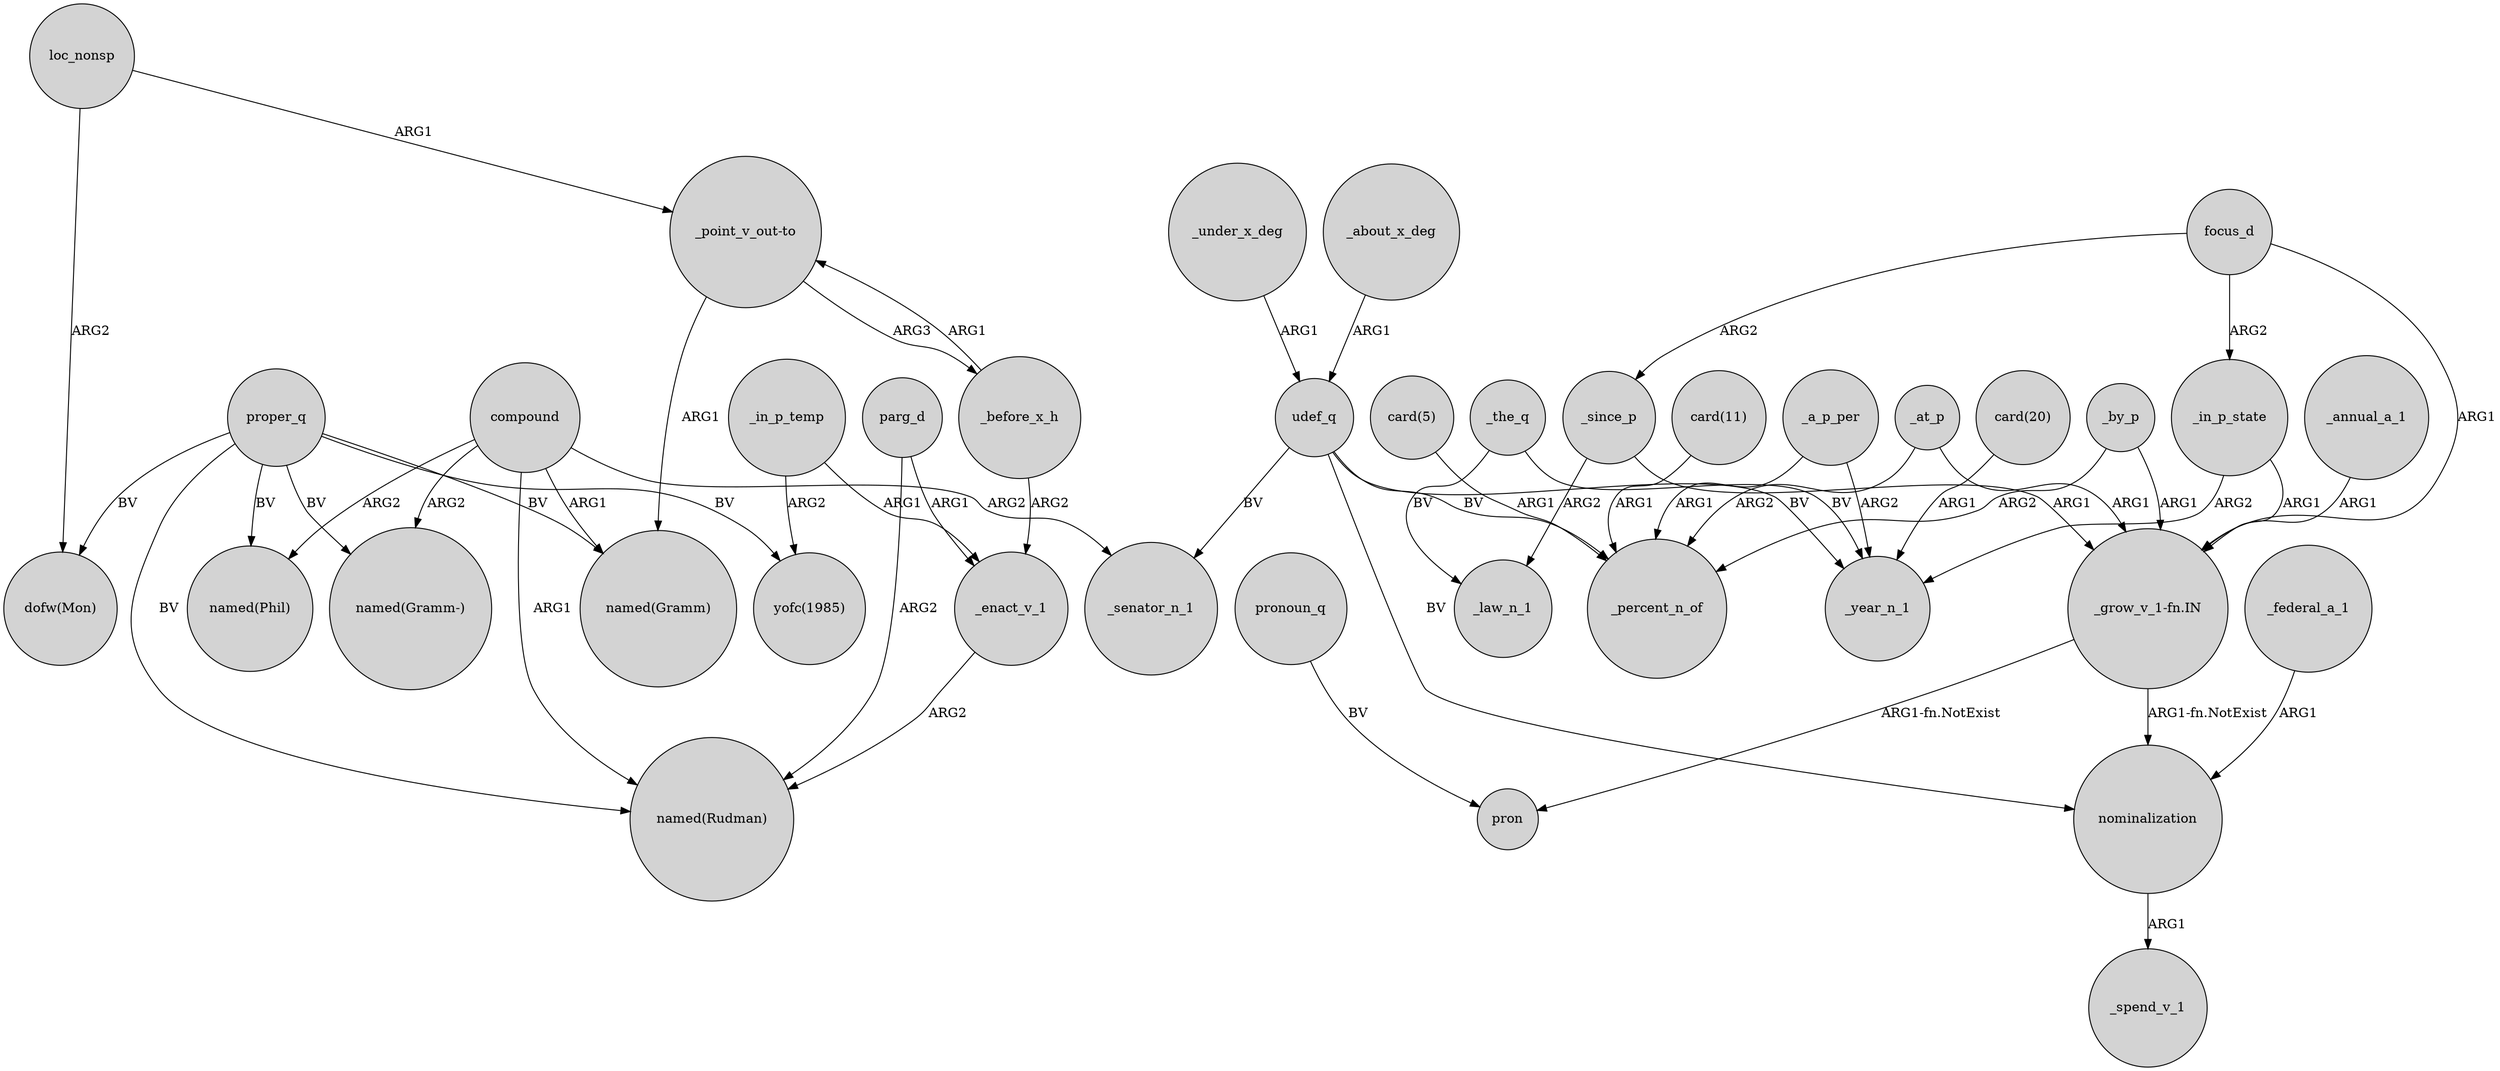 digraph {
	node [shape=circle style=filled]
	_by_p -> "_grow_v_1-fn.IN" [label=ARG1]
	focus_d -> _since_p [label=ARG2]
	proper_q -> "named(Rudman)" [label=BV]
	udef_q -> _senator_n_1 [label=BV]
	proper_q -> "named(Phil)" [label=BV]
	"card(11)" -> _percent_n_of [label=ARG1]
	nominalization -> _spend_v_1 [label=ARG1]
	_a_p_per -> _year_n_1 [label=ARG2]
	focus_d -> _in_p_state [label=ARG2]
	"_point_v_out-to" -> _before_x_h [label=ARG3]
	"_grow_v_1-fn.IN" -> nominalization [label="ARG1-fn.NotExist"]
	_annual_a_1 -> "_grow_v_1-fn.IN" [label=ARG1]
	compound -> "named(Rudman)" [label=ARG1]
	_since_p -> _law_n_1 [label=ARG2]
	proper_q -> "named(Gramm)" [label=BV]
	_about_x_deg -> udef_q [label=ARG1]
	_by_p -> _percent_n_of [label=ARG2]
	_in_p_temp -> _enact_v_1 [label=ARG1]
	_at_p -> "_grow_v_1-fn.IN" [label=ARG1]
	pronoun_q -> pron [label=BV]
	focus_d -> "_grow_v_1-fn.IN" [label=ARG1]
	_in_p_state -> "_grow_v_1-fn.IN" [label=ARG1]
	"_grow_v_1-fn.IN" -> pron [label="ARG1-fn.NotExist"]
	loc_nonsp -> "_point_v_out-to" [label=ARG1]
	_since_p -> "_grow_v_1-fn.IN" [label=ARG1]
	compound -> "named(Phil)" [label=ARG2]
	proper_q -> "dofw(Mon)" [label=BV]
	compound -> _senator_n_1 [label=ARG2]
	"_point_v_out-to" -> "named(Gramm)" [label=ARG1]
	_before_x_h -> _enact_v_1 [label=ARG2]
	compound -> "named(Gramm-)" [label=ARG2]
	compound -> "named(Gramm)" [label=ARG1]
	_the_q -> _law_n_1 [label=BV]
	_before_x_h -> "_point_v_out-to" [label=ARG1]
	_in_p_temp -> "yofc(1985)" [label=ARG2]
	_the_q -> _year_n_1 [label=BV]
	udef_q -> nominalization [label=BV]
	"card(5)" -> _percent_n_of [label=ARG1]
	_enact_v_1 -> "named(Rudman)" [label=ARG2]
	_federal_a_1 -> nominalization [label=ARG1]
	"card(20)" -> _year_n_1 [label=ARG1]
	loc_nonsp -> "dofw(Mon)" [label=ARG2]
	proper_q -> "named(Gramm-)" [label=BV]
	parg_d -> _enact_v_1 [label=ARG1]
	proper_q -> "yofc(1985)" [label=BV]
	udef_q -> _year_n_1 [label=BV]
	_at_p -> _percent_n_of [label=ARG2]
	parg_d -> "named(Rudman)" [label=ARG2]
	udef_q -> _percent_n_of [label=BV]
	_under_x_deg -> udef_q [label=ARG1]
	_in_p_state -> _year_n_1 [label=ARG2]
	_a_p_per -> _percent_n_of [label=ARG1]
}
